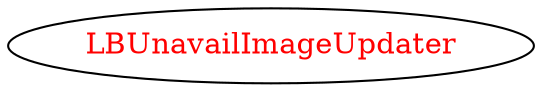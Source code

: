 digraph dependencyGraph {
 concentrate=true;
 ranksep="2.0";
 rankdir="LR"; 
 splines="ortho";
"LBUnavailImageUpdater" [fontcolor="red"];
}